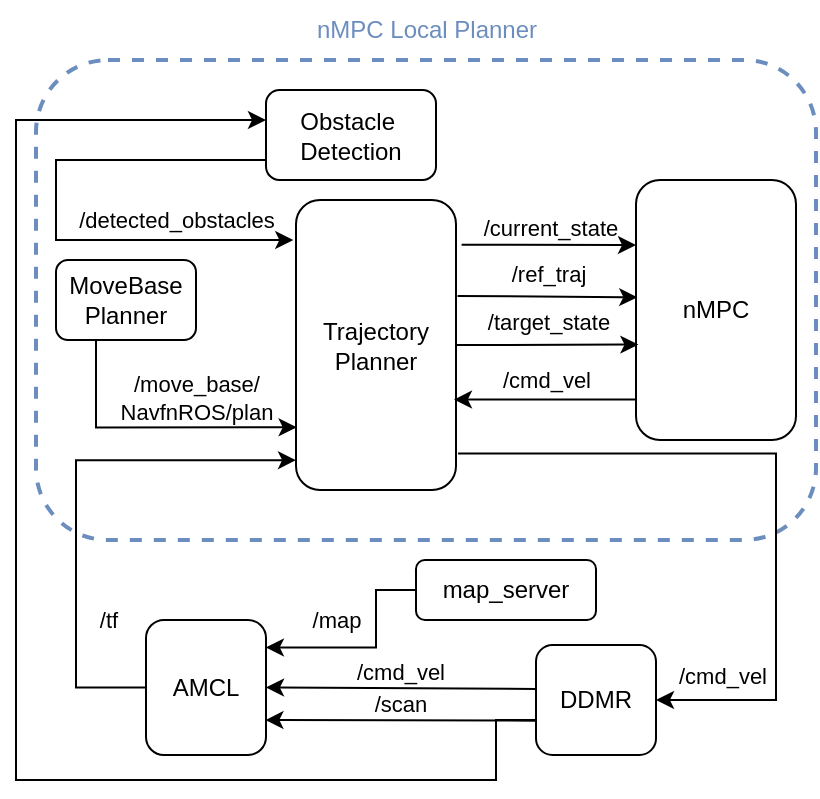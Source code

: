 <mxfile version="24.7.16">
  <diagram name="Page-1" id="90a13364-a465-7bf4-72fc-28e22215d7a0">
    <mxGraphModel dx="830" dy="472" grid="1" gridSize="10" guides="1" tooltips="1" connect="1" arrows="1" fold="1" page="1" pageScale="1.5" pageWidth="1169" pageHeight="826" background="none" math="0" shadow="0">
      <root>
        <mxCell id="0" style=";html=1;" />
        <mxCell id="1" style=";html=1;" parent="0" />
        <mxCell id="W7KLRnC-2VCepuPbdDTs-93" value="" style="rounded=1;whiteSpace=wrap;html=1;fillStyle=solid;dashed=1;fillColor=none;strokeColor=#6c8ebf;gradientColor=none;strokeWidth=2;" vertex="1" parent="1">
          <mxGeometry x="590" y="220" width="390" height="240" as="geometry" />
        </mxCell>
        <mxCell id="W7KLRnC-2VCepuPbdDTs-89" value="" style="endArrow=classic;html=1;rounded=0;edgeStyle=orthogonalEdgeStyle;exitX=0;exitY=0.75;exitDx=0;exitDy=0;" edge="1" parent="1" source="W7KLRnC-2VCepuPbdDTs-9">
          <mxGeometry width="50" height="50" relative="1" as="geometry">
            <mxPoint x="790" y="520" as="sourcePoint" />
            <mxPoint x="705" y="250" as="targetPoint" />
            <Array as="points">
              <mxPoint x="840" y="550" />
              <mxPoint x="820" y="550" />
              <mxPoint x="820" y="580" />
              <mxPoint x="580" y="580" />
              <mxPoint x="580" y="250" />
            </Array>
          </mxGeometry>
        </mxCell>
        <mxCell id="W7KLRnC-2VCepuPbdDTs-9" value="DDMR" style="rounded=1;whiteSpace=wrap;html=1;" vertex="1" parent="1">
          <mxGeometry x="840" y="512.5" width="60" height="55" as="geometry" />
        </mxCell>
        <mxCell id="W7KLRnC-2VCepuPbdDTs-13" value="Obstacle&amp;nbsp;&lt;div&gt;Detection&lt;/div&gt;" style="rounded=1;whiteSpace=wrap;html=1;" vertex="1" parent="1">
          <mxGeometry x="705" y="235" width="85" height="45" as="geometry" />
        </mxCell>
        <mxCell id="W7KLRnC-2VCepuPbdDTs-16" value="MoveBase Planner" style="rounded=1;whiteSpace=wrap;html=1;" vertex="1" parent="1">
          <mxGeometry x="600" y="320" width="70" height="40" as="geometry" />
        </mxCell>
        <mxCell id="W7KLRnC-2VCepuPbdDTs-17" value="Trajectory Planner" style="rounded=1;whiteSpace=wrap;html=1;" vertex="1" parent="1">
          <mxGeometry x="720" y="290" width="80" height="145" as="geometry" />
        </mxCell>
        <mxCell id="W7KLRnC-2VCepuPbdDTs-19" value="AMCL" style="rounded=1;whiteSpace=wrap;html=1;" vertex="1" parent="1">
          <mxGeometry x="645" y="500" width="60" height="67.5" as="geometry" />
        </mxCell>
        <mxCell id="W7KLRnC-2VCepuPbdDTs-44" value="" style="endArrow=classic;html=1;rounded=0;entryX=0;entryY=0.897;entryDx=0;entryDy=0;edgeStyle=orthogonalEdgeStyle;exitX=0;exitY=0.5;exitDx=0;exitDy=0;entryPerimeter=0;" edge="1" parent="1" source="W7KLRnC-2VCepuPbdDTs-19" target="W7KLRnC-2VCepuPbdDTs-17">
          <mxGeometry width="50" height="50" relative="1" as="geometry">
            <mxPoint x="620" y="530" as="sourcePoint" />
            <mxPoint x="710" y="400" as="targetPoint" />
            <Array as="points">
              <mxPoint x="610" y="534" />
              <mxPoint x="610" y="420" />
            </Array>
          </mxGeometry>
        </mxCell>
        <mxCell id="W7KLRnC-2VCepuPbdDTs-46" value="/tf" style="edgeLabel;html=1;align=center;verticalAlign=middle;resizable=0;points=[];" vertex="1" connectable="0" parent="W7KLRnC-2VCepuPbdDTs-44">
          <mxGeometry relative="1" as="geometry">
            <mxPoint x="16" y="60" as="offset" />
          </mxGeometry>
        </mxCell>
        <mxCell id="W7KLRnC-2VCepuPbdDTs-47" value="nMPC" style="rounded=1;whiteSpace=wrap;html=1;" vertex="1" parent="1">
          <mxGeometry x="890" y="280" width="80" height="130" as="geometry" />
        </mxCell>
        <mxCell id="W7KLRnC-2VCepuPbdDTs-58" value="" style="endArrow=classic;html=1;rounded=0;exitX=0.394;exitY=1;exitDx=0;exitDy=0;entryX=0.004;entryY=0.784;entryDx=0;entryDy=0;entryPerimeter=0;exitPerimeter=0;edgeStyle=orthogonalEdgeStyle;" edge="1" parent="1" source="W7KLRnC-2VCepuPbdDTs-16" target="W7KLRnC-2VCepuPbdDTs-17">
          <mxGeometry width="50" height="50" relative="1" as="geometry">
            <mxPoint x="620" y="387.5" as="sourcePoint" />
            <mxPoint x="670" y="337.5" as="targetPoint" />
            <Array as="points">
              <mxPoint x="620" y="360" />
              <mxPoint x="620" y="404" />
            </Array>
          </mxGeometry>
        </mxCell>
        <mxCell id="W7KLRnC-2VCepuPbdDTs-59" value="/move_base/&lt;div&gt;NavfnROS/plan&lt;/div&gt;" style="edgeLabel;html=1;align=center;verticalAlign=middle;resizable=0;points=[];" vertex="1" connectable="0" parent="W7KLRnC-2VCepuPbdDTs-58">
          <mxGeometry x="0.227" y="-1" relative="1" as="geometry">
            <mxPoint x="8" y="-16" as="offset" />
          </mxGeometry>
        </mxCell>
        <mxCell id="W7KLRnC-2VCepuPbdDTs-60" value="" style="endArrow=classic;html=1;rounded=0;exitX=1.035;exitY=0.154;exitDx=0;exitDy=0;exitPerimeter=0;entryX=0;entryY=0.25;entryDx=0;entryDy=0;" edge="1" parent="1" source="W7KLRnC-2VCepuPbdDTs-17" target="W7KLRnC-2VCepuPbdDTs-47">
          <mxGeometry width="50" height="50" relative="1" as="geometry">
            <mxPoint x="820" y="325" as="sourcePoint" />
            <mxPoint x="889" y="312" as="targetPoint" />
          </mxGeometry>
        </mxCell>
        <mxCell id="W7KLRnC-2VCepuPbdDTs-61" value="/current_state" style="edgeLabel;html=1;align=center;verticalAlign=middle;resizable=0;points=[];" vertex="1" connectable="0" parent="W7KLRnC-2VCepuPbdDTs-60">
          <mxGeometry x="0.017" y="2" relative="1" as="geometry">
            <mxPoint x="-1" y="-7" as="offset" />
          </mxGeometry>
        </mxCell>
        <mxCell id="W7KLRnC-2VCepuPbdDTs-62" value="" style="endArrow=classic;html=1;rounded=0;exitX=1.01;exitY=0.331;exitDx=0;exitDy=0;exitPerimeter=0;entryX=0.008;entryY=0.451;entryDx=0;entryDy=0;entryPerimeter=0;" edge="1" parent="1" source="W7KLRnC-2VCepuPbdDTs-17" target="W7KLRnC-2VCepuPbdDTs-47">
          <mxGeometry width="50" height="50" relative="1" as="geometry">
            <mxPoint x="840" y="430" as="sourcePoint" />
            <mxPoint x="890" y="380" as="targetPoint" />
          </mxGeometry>
        </mxCell>
        <mxCell id="W7KLRnC-2VCepuPbdDTs-63" value="/ref_traj" style="edgeLabel;html=1;align=center;verticalAlign=middle;resizable=0;points=[];" vertex="1" connectable="0" parent="W7KLRnC-2VCepuPbdDTs-62">
          <mxGeometry x="-0.004" relative="1" as="geometry">
            <mxPoint y="-12" as="offset" />
          </mxGeometry>
        </mxCell>
        <mxCell id="W7KLRnC-2VCepuPbdDTs-67" value="" style="endArrow=classic;html=1;rounded=0;exitX=1;exitY=0.5;exitDx=0;exitDy=0;entryX=0.015;entryY=0.633;entryDx=0;entryDy=0;entryPerimeter=0;" edge="1" parent="1" source="W7KLRnC-2VCepuPbdDTs-17" target="W7KLRnC-2VCepuPbdDTs-47">
          <mxGeometry width="50" height="50" relative="1" as="geometry">
            <mxPoint x="820" y="435" as="sourcePoint" />
            <mxPoint x="860" y="370" as="targetPoint" />
          </mxGeometry>
        </mxCell>
        <mxCell id="W7KLRnC-2VCepuPbdDTs-69" value="/target_state" style="edgeLabel;html=1;align=center;verticalAlign=middle;resizable=0;points=[];" vertex="1" connectable="0" parent="W7KLRnC-2VCepuPbdDTs-67">
          <mxGeometry x="0.02" y="-1" relative="1" as="geometry">
            <mxPoint x="-1" y="-13" as="offset" />
          </mxGeometry>
        </mxCell>
        <mxCell id="W7KLRnC-2VCepuPbdDTs-76" value="" style="endArrow=classic;html=1;rounded=0;entryX=0.987;entryY=0.688;entryDx=0;entryDy=0;entryPerimeter=0;exitX=-0.006;exitY=0.844;exitDx=0;exitDy=0;exitPerimeter=0;" edge="1" parent="1" source="W7KLRnC-2VCepuPbdDTs-47" target="W7KLRnC-2VCepuPbdDTs-17">
          <mxGeometry width="50" height="50" relative="1" as="geometry">
            <mxPoint x="720" y="460" as="sourcePoint" />
            <mxPoint x="770" y="410" as="targetPoint" />
          </mxGeometry>
        </mxCell>
        <mxCell id="W7KLRnC-2VCepuPbdDTs-77" value="/cmd_vel" style="edgeLabel;html=1;align=center;verticalAlign=middle;resizable=0;points=[];" vertex="1" connectable="0" parent="W7KLRnC-2VCepuPbdDTs-76">
          <mxGeometry x="0.005" y="1" relative="1" as="geometry">
            <mxPoint x="1" y="-11" as="offset" />
          </mxGeometry>
        </mxCell>
        <mxCell id="W7KLRnC-2VCepuPbdDTs-78" value="" style="endArrow=classic;html=1;rounded=0;exitX=1.013;exitY=0.874;exitDx=0;exitDy=0;exitPerimeter=0;entryX=1;entryY=0.5;entryDx=0;entryDy=0;edgeStyle=orthogonalEdgeStyle;" edge="1" parent="1" source="W7KLRnC-2VCepuPbdDTs-17" target="W7KLRnC-2VCepuPbdDTs-9">
          <mxGeometry width="50" height="50" relative="1" as="geometry">
            <mxPoint x="710" y="420" as="sourcePoint" />
            <mxPoint x="760" y="370" as="targetPoint" />
            <Array as="points">
              <mxPoint x="960" y="417" />
              <mxPoint x="960" y="540" />
            </Array>
          </mxGeometry>
        </mxCell>
        <mxCell id="W7KLRnC-2VCepuPbdDTs-79" value="/cmd_vel" style="edgeLabel;html=1;align=center;verticalAlign=middle;resizable=0;points=[];" vertex="1" connectable="0" parent="W7KLRnC-2VCepuPbdDTs-78">
          <mxGeometry x="0.836" relative="1" as="geometry">
            <mxPoint x="4" y="-12" as="offset" />
          </mxGeometry>
        </mxCell>
        <mxCell id="W7KLRnC-2VCepuPbdDTs-80" value="" style="endArrow=classic;html=1;rounded=0;entryX=-0.017;entryY=0.138;entryDx=0;entryDy=0;entryPerimeter=0;exitX=0;exitY=0.5;exitDx=0;exitDy=0;edgeStyle=orthogonalEdgeStyle;" edge="1" parent="1" source="W7KLRnC-2VCepuPbdDTs-13" target="W7KLRnC-2VCepuPbdDTs-17">
          <mxGeometry width="50" height="50" relative="1" as="geometry">
            <mxPoint x="590" y="300" as="sourcePoint" />
            <mxPoint x="640" y="250" as="targetPoint" />
            <Array as="points">
              <mxPoint x="705" y="270" />
              <mxPoint x="600" y="270" />
              <mxPoint x="600" y="310" />
            </Array>
          </mxGeometry>
        </mxCell>
        <mxCell id="W7KLRnC-2VCepuPbdDTs-81" value="/detected_obstacles" style="edgeLabel;html=1;align=center;verticalAlign=middle;resizable=0;points=[];" vertex="1" connectable="0" parent="W7KLRnC-2VCepuPbdDTs-80">
          <mxGeometry x="0.617" y="-2" relative="1" as="geometry">
            <mxPoint x="-6" y="-12" as="offset" />
          </mxGeometry>
        </mxCell>
        <mxCell id="W7KLRnC-2VCepuPbdDTs-82" value="" style="endArrow=classic;html=1;rounded=0;entryX=1;entryY=0.5;entryDx=0;entryDy=0;exitX=0.002;exitY=0.4;exitDx=0;exitDy=0;exitPerimeter=0;" edge="1" parent="1" source="W7KLRnC-2VCepuPbdDTs-9" target="W7KLRnC-2VCepuPbdDTs-19">
          <mxGeometry width="50" height="50" relative="1" as="geometry">
            <mxPoint x="770" y="533.7" as="sourcePoint" />
            <mxPoint x="703.68" y="533.71" as="targetPoint" />
          </mxGeometry>
        </mxCell>
        <mxCell id="W7KLRnC-2VCepuPbdDTs-84" value="/cmd_vel" style="edgeLabel;html=1;align=center;verticalAlign=middle;resizable=0;points=[];" vertex="1" connectable="0" parent="W7KLRnC-2VCepuPbdDTs-82">
          <mxGeometry x="0.012" relative="1" as="geometry">
            <mxPoint y="-8" as="offset" />
          </mxGeometry>
        </mxCell>
        <mxCell id="W7KLRnC-2VCepuPbdDTs-85" value="" style="endArrow=classic;html=1;rounded=0;entryX=0.995;entryY=0.741;entryDx=0;entryDy=0;entryPerimeter=0;exitX=0.002;exitY=0.688;exitDx=0;exitDy=0;exitPerimeter=0;" edge="1" parent="1" source="W7KLRnC-2VCepuPbdDTs-9" target="W7KLRnC-2VCepuPbdDTs-19">
          <mxGeometry width="50" height="50" relative="1" as="geometry">
            <mxPoint x="770" y="550" as="sourcePoint" />
            <mxPoint x="710" y="550" as="targetPoint" />
          </mxGeometry>
        </mxCell>
        <mxCell id="W7KLRnC-2VCepuPbdDTs-86" value="/scan" style="edgeLabel;html=1;align=center;verticalAlign=middle;resizable=0;points=[];" vertex="1" connectable="0" parent="W7KLRnC-2VCepuPbdDTs-85">
          <mxGeometry x="0.012" relative="1" as="geometry">
            <mxPoint y="-8" as="offset" />
          </mxGeometry>
        </mxCell>
        <mxCell id="W7KLRnC-2VCepuPbdDTs-94" value="&lt;font color=&quot;#6c8ebf&quot;&gt;nMPC Local Planner&lt;/font&gt;" style="text;html=1;align=center;verticalAlign=middle;resizable=0;points=[];autosize=1;strokeColor=none;fillColor=none;" vertex="1" parent="1">
          <mxGeometry x="720" y="190" width="130" height="30" as="geometry" />
        </mxCell>
        <mxCell id="W7KLRnC-2VCepuPbdDTs-95" value="" style="endArrow=classic;html=1;rounded=0;entryX=0.999;entryY=0.203;entryDx=0;entryDy=0;entryPerimeter=0;exitX=0;exitY=0.5;exitDx=0;exitDy=0;edgeStyle=orthogonalEdgeStyle;" edge="1" parent="1" source="W7KLRnC-2VCepuPbdDTs-97" target="W7KLRnC-2VCepuPbdDTs-19">
          <mxGeometry width="50" height="50" relative="1" as="geometry">
            <mxPoint x="780" y="510" as="sourcePoint" />
            <mxPoint x="790" y="590" as="targetPoint" />
            <Array as="points">
              <mxPoint x="760" y="485" />
              <mxPoint x="760" y="514" />
            </Array>
          </mxGeometry>
        </mxCell>
        <mxCell id="W7KLRnC-2VCepuPbdDTs-96" value="/map" style="edgeLabel;html=1;align=center;verticalAlign=middle;resizable=0;points=[];" vertex="1" connectable="0" parent="W7KLRnC-2VCepuPbdDTs-95">
          <mxGeometry x="0.012" relative="1" as="geometry">
            <mxPoint x="-16" y="-14" as="offset" />
          </mxGeometry>
        </mxCell>
        <mxCell id="W7KLRnC-2VCepuPbdDTs-97" value="map_server" style="rounded=1;whiteSpace=wrap;html=1;" vertex="1" parent="1">
          <mxGeometry x="780" y="470" width="90" height="30" as="geometry" />
        </mxCell>
      </root>
    </mxGraphModel>
  </diagram>
</mxfile>
